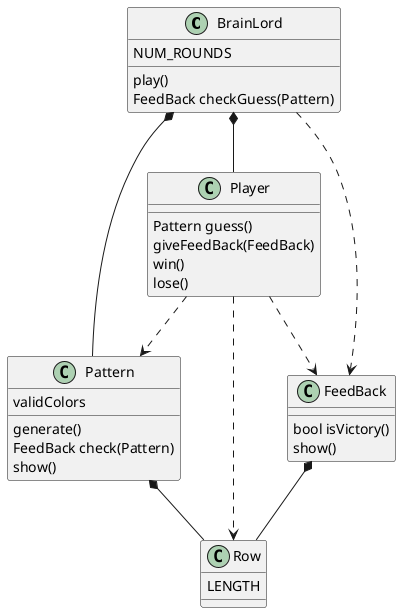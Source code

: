 @startuml

class BrainLord { 
	NUM_ROUNDS
	play()
	FeedBack checkGuess(Pattern) 
} 

class Player {
	Pattern guess() 
	giveFeedBack(FeedBack) 
	win() 
	lose() 
} 

class Pattern { 
	validColors
	generate() 
	FeedBack check(Pattern) 
	show() 
} 

class FeedBack { 
	bool isVictory() 
	show() 
} 

class Row {
	LENGTH
}

BrainLord *-- Player 
BrainLord *-- Pattern 
BrainLord ..> FeedBack 

Player ..> Pattern 
Player ..> FeedBack
Player ..> Row

Pattern *-- Row
FeedBack *-- Row

@enduml
